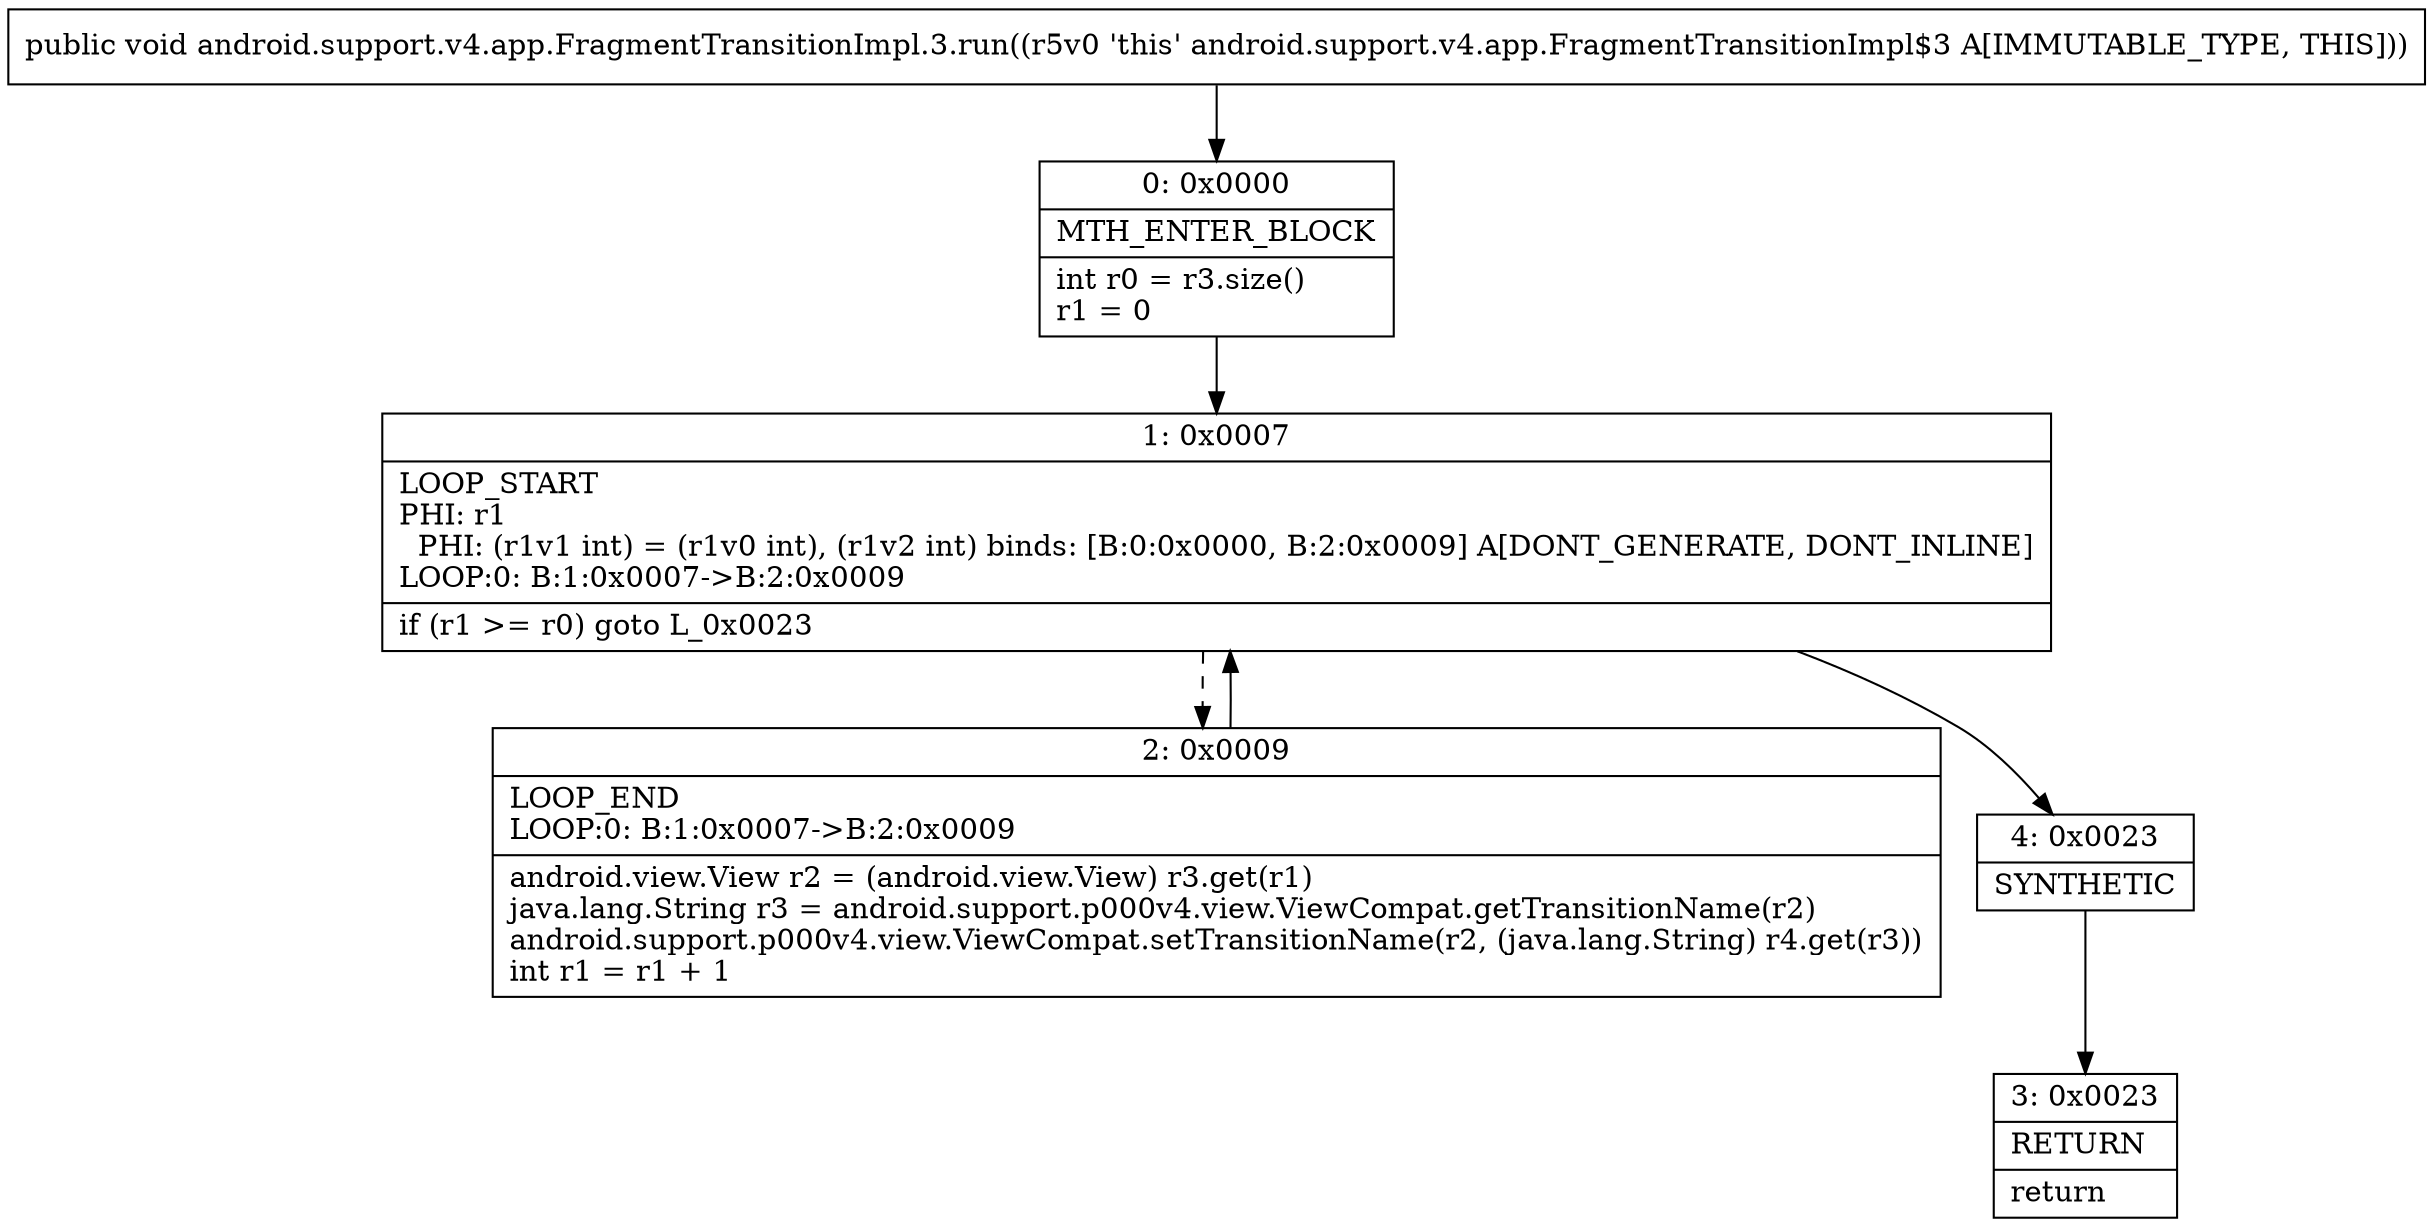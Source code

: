 digraph "CFG forandroid.support.v4.app.FragmentTransitionImpl.3.run()V" {
Node_0 [shape=record,label="{0\:\ 0x0000|MTH_ENTER_BLOCK\l|int r0 = r3.size()\lr1 = 0\l}"];
Node_1 [shape=record,label="{1\:\ 0x0007|LOOP_START\lPHI: r1 \l  PHI: (r1v1 int) = (r1v0 int), (r1v2 int) binds: [B:0:0x0000, B:2:0x0009] A[DONT_GENERATE, DONT_INLINE]\lLOOP:0: B:1:0x0007\-\>B:2:0x0009\l|if (r1 \>= r0) goto L_0x0023\l}"];
Node_2 [shape=record,label="{2\:\ 0x0009|LOOP_END\lLOOP:0: B:1:0x0007\-\>B:2:0x0009\l|android.view.View r2 = (android.view.View) r3.get(r1)\ljava.lang.String r3 = android.support.p000v4.view.ViewCompat.getTransitionName(r2)\landroid.support.p000v4.view.ViewCompat.setTransitionName(r2, (java.lang.String) r4.get(r3))\lint r1 = r1 + 1\l}"];
Node_3 [shape=record,label="{3\:\ 0x0023|RETURN\l|return\l}"];
Node_4 [shape=record,label="{4\:\ 0x0023|SYNTHETIC\l}"];
MethodNode[shape=record,label="{public void android.support.v4.app.FragmentTransitionImpl.3.run((r5v0 'this' android.support.v4.app.FragmentTransitionImpl$3 A[IMMUTABLE_TYPE, THIS])) }"];
MethodNode -> Node_0;
Node_0 -> Node_1;
Node_1 -> Node_2[style=dashed];
Node_1 -> Node_4;
Node_2 -> Node_1;
Node_4 -> Node_3;
}

